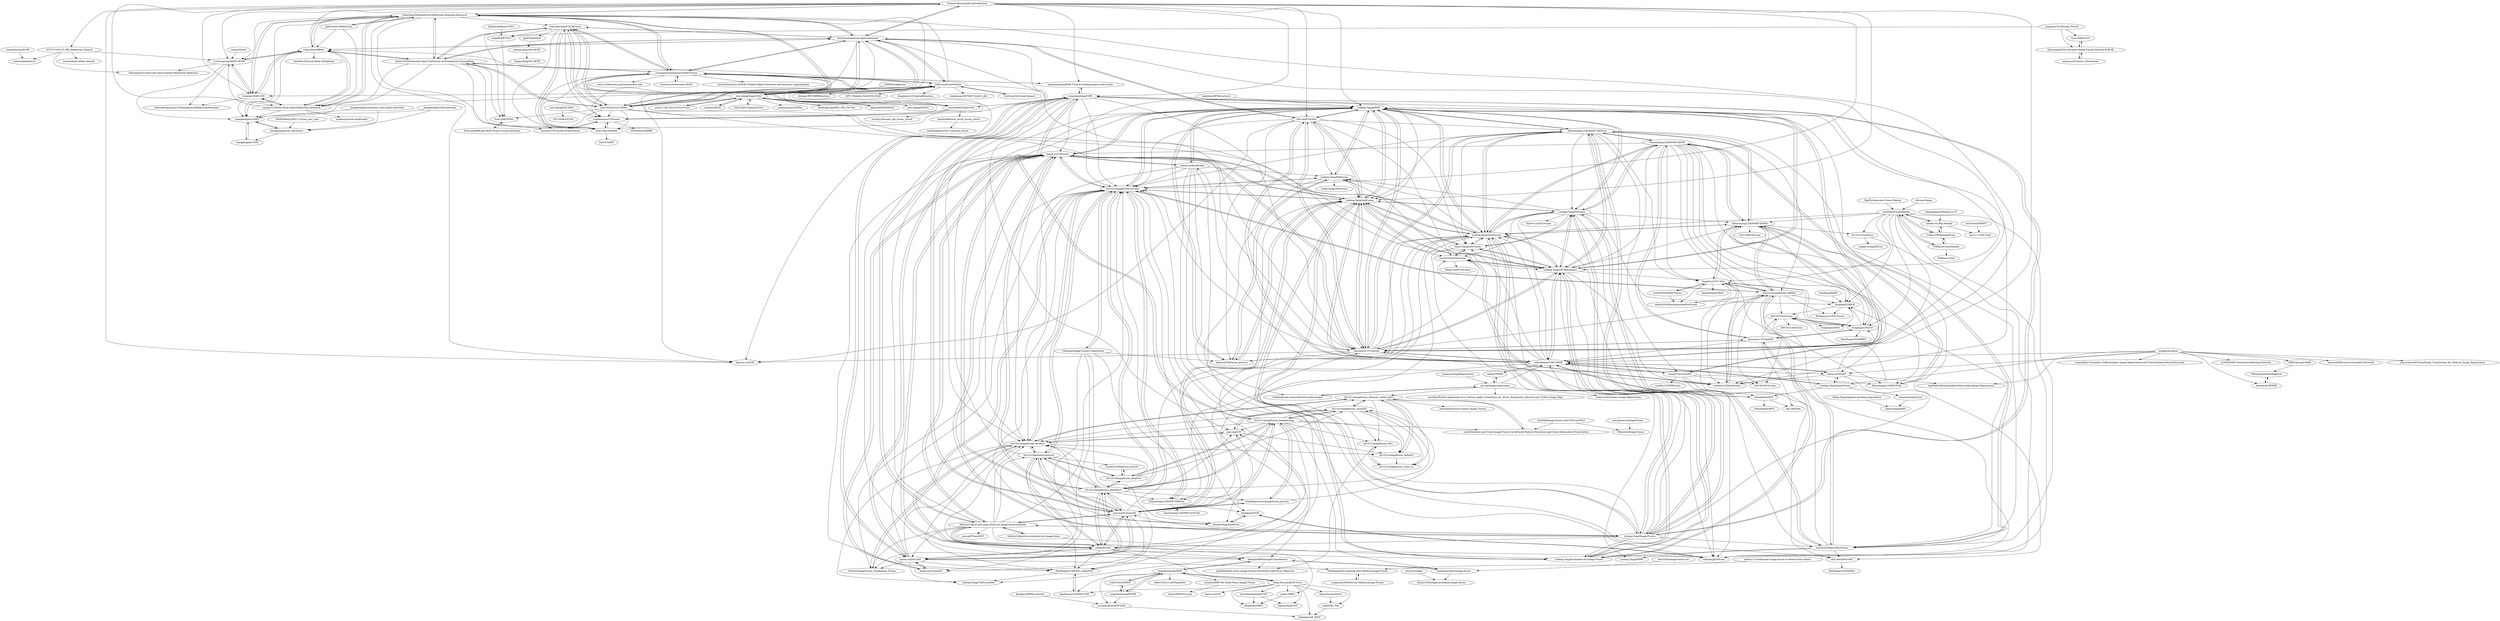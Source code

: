 digraph G {
"SoonminHwang/rgbt-ped-detection" -> "CalayZhou/Multispectral-Pedestrian-Detection-Resource"
"SoonminHwang/rgbt-ped-detection" -> "CalayZhou/MBNet"
"SoonminHwang/rgbt-ped-detection" -> "Li-Chengyang/MSDS-RCNN"
"SoonminHwang/rgbt-ped-detection" -> "DocF/multispectral-object-detection"
"SoonminHwang/rgbt-ped-detection" -> "sejong-rcv/MLPD-Multi-Label-Pedestrian-Detection"
"SoonminHwang/rgbt-ped-detection" -> "bupt-ai-cz/LLVIP" ["e"=1]
"SoonminHwang/rgbt-ped-detection" -> "luzhang16/AR-CNN"
"SoonminHwang/rgbt-ped-detection" -> "dlut-dimt/TarDAL"
"SoonminHwang/rgbt-ped-detection" -> "SCUT-CV/SCUT_FIR_Pedestrian_Dataset"
"SoonminHwang/rgbt-ped-detection" -> "Linfeng-Tang/MSRS"
"SoonminHwang/rgbt-ped-detection" -> "hli1221/imagefusion-rfn-nest"
"SoonminHwang/rgbt-ped-detection" -> "xingchenzhang/VIFB"
"SoonminHwang/rgbt-ped-detection" -> "JinyuanLiu-CV/TarDAL"
"SoonminHwang/rgbt-ped-detection" -> "Linfeng-Tang/SeAFusion"
"SoonminHwang/rgbt-ped-detection" -> "xingchenzhang/RGB-T-fusion-tracking-papers-and-results" ["e"=1]
"xingchenzhang/RGB-T-fusion-tracking-papers-and-results" -> "xingchenzhang/VIFB" ["e"=1]
"xingchenzhang/RGB-T-fusion-tracking-papers-and-results" -> "yuanmaoxun/Awesome-RGBT-Fusion" ["e"=1]
"HarrisXia/image-fusion-zoo" -> "budaoxiaowanzi/image-fusion"
"hli1221/imagefusion_deeplearning" -> "GrimReaperSam/imagefusion_pytorch"
"hli1221/imagefusion_deeplearning" -> "hli1221/imagefusion_resnet50"
"hli1221/imagefusion_deeplearning" -> "hli1221/imagefusion_densefuse"
"hli1221/imagefusion_deeplearning" -> "hli1221/Imagefusion_deepfuse"
"hli1221/imagefusion_deeplearning" -> "jiayi-ma/FusionGAN"
"hli1221/imagefusion_deeplearning" -> "hli1221/imagefusion_mdlatlrr"
"hli1221/imagefusion_deeplearning" -> "hli1221/imagefusion_Infrared_visible_latlrr"
"hli1221/imagefusion_deeplearning" -> "xingchenzhang/VIFB"
"hli1221/imagefusion_deeplearning" -> "zhengliu6699/imageFusionMetrics"
"hli1221/imagefusion_deeplearning" -> "hli1221/imagefusion-nestfuse"
"hli1221/imagefusion_deeplearning" -> "uzeful/Infrared-and-Visual-Image-Fusion-via-Infrared-Feature-Extraction-and-Visual-Information-Preservation"
"hli1221/imagefusion_deeplearning" -> "jiayi-ma/GTF"
"hli1221/imagefusion_deeplearning" -> "hli1221/imagefusion-rfn-nest"
"hli1221/imagefusion_deeplearning" -> "hli1221/imagefusion_dllrr"
"hli1221/imagefusion_deeplearning" -> "budaoxiaowanzi/image-fusion"
"GrimReaperSam/imagefusion_pytorch" -> "hli1221/imagefusion_deeplearning"
"GrimReaperSam/imagefusion_pytorch" -> "hli1221/imagefusion_resnet50"
"GrimReaperSam/imagefusion_pytorch" -> "jiayi-ma/FusionGAN"
"hli1221/imagefusion_densefuse" -> "hli1221/densefuse-pytorch"
"hli1221/imagefusion_densefuse" -> "jiayi-ma/FusionGAN"
"hli1221/imagefusion_densefuse" -> "uzeful/IFCNN"
"hli1221/imagefusion_densefuse" -> "hanna-xu/DDcGAN"
"hli1221/imagefusion_densefuse" -> "hli1221/Imagefusion_deepfuse"
"hli1221/imagefusion_densefuse" -> "hanna-xu/U2Fusion"
"hli1221/imagefusion_densefuse" -> "hli1221/imagefusion-rfn-nest"
"hli1221/imagefusion_densefuse" -> "hli1221/imagefusion_deeplearning"
"hli1221/imagefusion_densefuse" -> "hli1221/imagefusion-nestfuse"
"hli1221/imagefusion_densefuse" -> "hli1221/imagefusion_resnet50"
"hli1221/imagefusion_densefuse" -> "HaoZhang1018/PMGI_AAAI2020"
"hli1221/imagefusion_densefuse" -> "jiayi-ma/GTF"
"hli1221/imagefusion_densefuse" -> "GrimReaperSam/imagefusion_pytorch"
"hli1221/imagefusion_densefuse" -> "Zhaozixiang1228/IVIF-DIDFuse"
"hli1221/imagefusion_densefuse" -> "Linfeng-Tang/SwinFusion"
"jiayi-ma/FusionGAN" -> "hli1221/imagefusion_densefuse"
"jiayi-ma/FusionGAN" -> "hanna-xu/DDcGAN"
"jiayi-ma/FusionGAN" -> "hanna-xu/U2Fusion"
"jiayi-ma/FusionGAN" -> "Linfeng-Tang/SeAFusion"
"jiayi-ma/FusionGAN" -> "uzeful/IFCNN"
"jiayi-ma/FusionGAN" -> "xingchenzhang/VIFB"
"jiayi-ma/FusionGAN" -> "hli1221/imagefusion-rfn-nest"
"jiayi-ma/FusionGAN" -> "hli1221/imagefusion-nestfuse"
"jiayi-ma/FusionGAN" -> "hli1221/densefuse-pytorch"
"jiayi-ma/FusionGAN" -> "GrimReaperSam/imagefusion_pytorch"
"jiayi-ma/FusionGAN" -> "hanna-xu/FusionDN"
"jiayi-ma/FusionGAN" -> "jiayi-ma/GTF"
"jiayi-ma/FusionGAN" -> "hli1221/imagefusion_deeplearning"
"jiayi-ma/FusionGAN" -> "Linfeng-Tang/SwinFusion"
"jiayi-ma/FusionGAN" -> "thfylsty/Classic-and-state-of-the-art-image-fusion-methods"
"uzeful/IFCNN" -> "hli1221/imagefusion_densefuse"
"uzeful/IFCNN" -> "HaoZhang1018/PMGI_AAAI2020"
"uzeful/IFCNN" -> "hli1221/densefuse-pytorch"
"uzeful/IFCNN" -> "hli1221/imagefusion-rfn-nest"
"uzeful/IFCNN" -> "hanna-xu/U2Fusion"
"uzeful/IFCNN" -> "jiayi-ma/FusionGAN"
"uzeful/IFCNN" -> "hli1221/imagefusion-nestfuse"
"uzeful/IFCNN" -> "Keep-Passion/SESF-Fuse"
"uzeful/IFCNN" -> "hanna-xu/DDcGAN"
"uzeful/IFCNN" -> "thfylsty/Classic-and-state-of-the-art-image-fusion-methods"
"uzeful/IFCNN" -> "zhengliu6699/imageFusionMetrics"
"uzeful/IFCNN" -> "tthinking/DATFuse"
"uzeful/IFCNN" -> "Linfeng-Tang/SeAFusion"
"uzeful/IFCNN" -> "jiayi-ma/GTF"
"uzeful/IFCNN" -> "sasky1/DRPL"
"jiayi-ma/GTF" -> "hli1221/imagefusion-nestfuse"
"jiayi-ma/GTF" -> "hli1221/imagefusion_resnet50"
"jiayi-ma/GTF" -> "hli1221/imagefusion_mdlatlrr"
"Keep-Passion/SESF-Fuse" -> "jtguan/MADCNN"
"Keep-Passion/SESF-Fuse" -> "Redaimao/DRPL"
"Keep-Passion/SESF-Fuse" -> "xingchenzhang/MFIF"
"Keep-Passion/SESF-Fuse" -> "Keep-Passion/GACN"
"Keep-Passion/SESF-Fuse" -> "sasky1/DRPL"
"Keep-Passion/SESF-Fuse" -> "littlebaba/SF_MFIF"
"Keep-Passion/SESF-Fuse" -> "mostafaaminnaji/ECNN"
"Keep-Passion/SESF-Fuse" -> "xudif/GEU-Net"
"Keep-Passion/SESF-Fuse" -> "hanna-xu/GCF"
"Keep-Passion/SESF-Fuse" -> "HaoZhang1018/MFF-GAN"
"JinleiMa/Image-fusion-with-VSM-and-WLS" -> "RRuschel/Image-fusion"
"JinleiMa/Image-fusion-with-VSM-and-WLS" -> "uzeful/Infrared-and-Visual-Image-Fusion-via-Infrared-Feature-Extraction-and-Visual-Information-Preservation"
"hli1221/imagefusion_resnet50" -> "hli1221/imagefusion_Infrared_visible_latlrr"
"hli1221/imagefusion_resnet50" -> "hli1221/imagefusion_noisy_lrr"
"hli1221/imagefusion_resnet50" -> "hli1221/imagefusion_deeplearning"
"hli1221/imagefusion_resnet50" -> "hli1221/imagefusion_mdlatlrr"
"hli1221/imagefusion_resnet50" -> "jiayi-ma/GTF"
"hli1221/imagefusion_resnet50" -> "hli1221/imagefusion-nestfuse"
"hli1221/imagefusion_resnet50" -> "hli1221/imagefusion_dllrr"
"zhanghengdev/awesome-video-object-detection" -> "zhanghengdev/py_emotateur" ["e"=1]
"zhanghengdev/awesome-video-object-detection" -> "zhanghengdev/GAFF" ["e"=1]
"haqishen/MFNet-pytorch" -> "hli1221/imagefusion-rfn-nest" ["e"=1]
"haqishen/MFNet-pytorch" -> "Linfeng-Tang/MSRS" ["e"=1]
"SunnerLi/DeepFuse.pytorch" -> "hli1221/Imagefusion_deepfuse" ["e"=1]
"hli1221/Imagefusion_deepfuse" -> "SunnerLi/DeepFuse.pytorch" ["e"=1]
"hli1221/Imagefusion_deepfuse" -> "hli1221/imagefusion_densefuse"
"hli1221/Imagefusion_deepfuse" -> "hli1221/densefuse-pytorch"
"hli1221/Imagefusion_deepfuse" -> "hli1221/imagefusion_resnet50"
"hli1221/Imagefusion_deepfuse" -> "hli1221/imagefusion_deeplearning"
"hli1221/Imagefusion_deepfuse" -> "hli1221/imagefusion-nestfuse"
"SCUT-CV/SCUT_FIR_Pedestrian_Dataset" -> "unizard/kaist-allday-dataset"
"SCUT-CV/SCUT_FIR_Pedestrian_Dataset" -> "xzhewei/pydatatool"
"SCUT-CV/SCUT_FIR_Pedestrian_Dataset" -> "Li-Chengyang/MSDS-RCNN"
"SCUT-CV/SCUT_FIR_Pedestrian_Dataset" -> "Information-Fusion-Lab-Umass/Salient-Pedestrian-Detection"
"hli1221/imagefusion_mdlatlrr" -> "hli1221/imagefusion_noisy_lrr"
"hli1221/imagefusion_mdlatlrr" -> "hli1221/imagefusion_Infrared_visible_latlrr"
"Li-Chengyang/MSDS-RCNN" -> "luzhang16/AR-CNN"
"Li-Chengyang/MSDS-RCNN" -> "HensoldtOptronicsCV/MultispectralPedestrianDetection"
"Li-Chengyang/MSDS-RCNN" -> "CalayZhou/MBNet"
"Li-Chengyang/MSDS-RCNN" -> "zhanghengdev/GAFF"
"Li-Chengyang/MSDS-RCNN" -> "Information-Fusion-Lab-Umass/Salient-Pedestrian-Detection"
"entropyzeroo/ImageFusion" -> "RRuschel/Image-fusion"
"sasky1/DRPL" -> "Redaimao/DRPL"
"zhanghengdev/py_emotateur" -> "zhanghengdev/GAFF"
"zhanghengdev/py_emotateur" -> "zhanghengdev/CFR"
"SomeNeurons/ECPB" -> "xzhewei/pydatatool"
"ZHANGHeng19931123/seq_nms_yolo" -> "zhanghengdev/py_emotateur" ["e"=1]
"xingchenzhang/VIFB" -> "thfylsty/Classic-and-state-of-the-art-image-fusion-methods"
"xingchenzhang/VIFB" -> "Linfeng-Tang/Image-Fusion"
"xingchenzhang/VIFB" -> "jiayi-ma/FusionGAN"
"xingchenzhang/VIFB" -> "xingchenzhang/RGB-T-fusion-tracking-papers-and-results" ["e"=1]
"xingchenzhang/VIFB" -> "Linfeng-Tang/SeAFusion"
"xingchenzhang/VIFB" -> "hli1221/imagefusion-rfn-nest"
"xingchenzhang/VIFB" -> "hanna-xu/U2Fusion"
"xingchenzhang/VIFB" -> "Linfeng-Tang/MSRS"
"xingchenzhang/VIFB" -> "hanna-xu/DDcGAN"
"xingchenzhang/VIFB" -> "hli1221/imagefusion-nestfuse"
"xingchenzhang/VIFB" -> "Linfeng-Tang/VIF-Benchmark"
"xingchenzhang/VIFB" -> "zhengliu6699/imageFusionMetrics"
"xingchenzhang/VIFB" -> "JinyuanLiu-CV/TarDAL"
"xingchenzhang/VIFB" -> "hli1221/imagefusion_deeplearning"
"xingchenzhang/VIFB" -> "jiayi-ma/GTF"
"VisDrone/VisDrone-Dataset" -> "VisDrone/DroneVehicle" ["e"=1]
"Jakaria08/EESRGAN" -> "icey-zhang/SuperYOLO" ["e"=1]
"VisDrone/DroneVehicle" -> "SunYM2020/UA-CMDet"
"VisDrone/DroneVehicle" -> "VisDrone/VisDrone-Dataset" ["e"=1]
"VisDrone/DroneVehicle" -> "DocF/multispectral-object-detection"
"VisDrone/DroneVehicle" -> "yuanmaoxun/Awesome-RGBT-Fusion"
"VisDrone/DroneVehicle" -> "CalayZhou/MBNet"
"VisDrone/DroneVehicle" -> "CalayZhou/Multispectral-Pedestrian-Detection-Resource"
"VisDrone/DroneVehicle" -> "luzhang16/AR-CNN"
"VisDrone/DroneVehicle" -> "jbwang1997/OBBDetection" ["e"=1]
"VisDrone/DroneVehicle" -> "icey-zhang/SuperYOLO"
"VisDrone/DroneVehicle" -> "bupt-ai-cz/LLVIP" ["e"=1]
"VisDrone/DroneVehicle" -> "SJTU-Thinklab-Det/DOTA-DOAI" ["e"=1]
"VisDrone/DroneVehicle" -> "JinyuanLiu-CV/TarDAL"
"VisDrone/DroneVehicle" -> "dingjiansw101/AerialDetection" ["e"=1]
"VisDrone/DroneVehicle" -> "yuanmaoxun/C2Former"
"VisDrone/DroneVehicle" -> "hukaixuan19970627/yolov5_obb" ["e"=1]
"hanna-xu/U2Fusion" -> "Linfeng-Tang/SwinFusion"
"hanna-xu/U2Fusion" -> "hanna-xu/DDcGAN"
"hanna-xu/U2Fusion" -> "hanna-xu/FusionDN"
"hanna-xu/U2Fusion" -> "hli1221/imagefusion-rfn-nest"
"hanna-xu/U2Fusion" -> "jiayi-ma/FusionGAN"
"hanna-xu/U2Fusion" -> "Linfeng-Tang/SeAFusion"
"hanna-xu/U2Fusion" -> "hli1221/imagefusion_densefuse"
"hanna-xu/U2Fusion" -> "uzeful/IFCNN"
"hanna-xu/U2Fusion" -> "thfylsty/Classic-and-state-of-the-art-image-fusion-methods"
"hanna-xu/U2Fusion" -> "hanna-xu/RoadScene"
"hanna-xu/U2Fusion" -> "Linfeng-Tang/Image-Fusion"
"hanna-xu/U2Fusion" -> "hli1221/imagefusion-nestfuse"
"hanna-xu/U2Fusion" -> "Linfeng-Tang/MSRS"
"hanna-xu/U2Fusion" -> "HaoZhang1018/PMGI_AAAI2020"
"hanna-xu/U2Fusion" -> "JinyuanLiu-CV/TarDAL"
"hli1221/imagefusion-nestfuse" -> "hli1221/imagefusion-rfn-nest"
"hli1221/imagefusion-nestfuse" -> "thfylsty/ImageFusion_Dualbranch_Fusion"
"hli1221/imagefusion-nestfuse" -> "hli1221/densefuse-pytorch"
"hli1221/imagefusion-nestfuse" -> "jiayi-ma/GTF"
"hli1221/imagefusion-nestfuse" -> "Linfeng-Tang/STDFusionNet"
"hli1221/imagefusion-nestfuse" -> "hli1221/imagefusion_mdlatlrr"
"hli1221/imagefusion-nestfuse" -> "HaoZhang1018/PMGI_AAAI2020"
"hli1221/imagefusion-nestfuse" -> "hli1221/imagefusion_Infrared_visible_latlrr"
"CalayZhou/Multispectral-Pedestrian-Detection-Resource" -> "CalayZhou/MBNet"
"CalayZhou/Multispectral-Pedestrian-Detection-Resource" -> "sejong-rcv/MLPD-Multi-Label-Pedestrian-Detection"
"CalayZhou/Multispectral-Pedestrian-Detection-Resource" -> "DocF/multispectral-object-detection"
"CalayZhou/Multispectral-Pedestrian-Detection-Resource" -> "luzhang16/AR-CNN"
"CalayZhou/Multispectral-Pedestrian-Detection-Resource" -> "Jamie725/Multimodal-Object-Detection-via-Probabilistic-Ensembling"
"CalayZhou/Multispectral-Pedestrian-Detection-Resource" -> "Li-Chengyang/MSDS-RCNN"
"CalayZhou/Multispectral-Pedestrian-Detection-Resource" -> "yuanmaoxun/Awesome-RGBT-Fusion"
"CalayZhou/Multispectral-Pedestrian-Detection-Resource" -> "SoonminHwang/rgbt-ped-detection"
"CalayZhou/Multispectral-Pedestrian-Detection-Resource" -> "Zhao-Tian-yi/RSDet"
"CalayZhou/Multispectral-Pedestrian-Detection-Resource" -> "SunYM2020/UA-CMDet"
"CalayZhou/Multispectral-Pedestrian-Detection-Resource" -> "JialeCao001/PedSurvey" ["e"=1]
"CalayZhou/Multispectral-Pedestrian-Detection-Resource" -> "bupt-ai-cz/LLVIP" ["e"=1]
"CalayZhou/Multispectral-Pedestrian-Detection-Resource" -> "chanchanchan97/ICAFusion"
"CalayZhou/Multispectral-Pedestrian-Detection-Resource" -> "zhanghengdev/GAFF"
"CalayZhou/Multispectral-Pedestrian-Detection-Resource" -> "JinyuanLiu-CV/TarDAL"
"ashna111/multimodal-image-fusion-to-detect-brain-tumors" -> "PanPapag/Zero-Learning-Fast-Medical-Image-Fusion"
"StaRainJ/road-scene-infrared-visible-images" -> "sjtu-jq/Image-registration"
"hanna-xu/FusionDN" -> "hanna-xu/DDcGAN"
"hanna-xu/FusionDN" -> "hanna-xu/U2Fusion"
"CalayZhou/MBNet" -> "luzhang16/AR-CNN"
"CalayZhou/MBNet" -> "sejong-rcv/MLPD-Multi-Label-Pedestrian-Detection"
"CalayZhou/MBNet" -> "CalayZhou/Multispectral-Pedestrian-Detection-Resource"
"CalayZhou/MBNet" -> "Li-Chengyang/MSDS-RCNN"
"CalayZhou/MBNet" -> "Jamie725/Multimodal-Object-Detection-via-Probabilistic-Ensembling"
"CalayZhou/MBNet" -> "zhanghengdev/GAFF"
"CalayZhou/MBNet" -> "ssbin0914/Causal-Mode-Multiplexer"
"CalayZhou/MBNet" -> "DocF/multispectral-object-detection"
"moabarar/nemar" -> "junyuchen245/TransMorph_Transformer_for_Medical_Image_Registration" ["e"=1]
"moabarar/nemar" -> "wdhudiekou/UMF-CMGR"
"moabarar/nemar" -> "cwmok/Fast-Symmetric-Diffeomorphic-Image-Registration-with-Convolutional-Neural-Networks" ["e"=1]
"moabarar/nemar" -> "MIDA-group/CoMIR"
"moabarar/nemar" -> "Linfeng-Tang/SuperFusion"
"moabarar/nemar" -> "ei1994/GMN-Generative-Matching-Network" ["e"=1]
"moabarar/nemar" -> "lep990816/Interpretable-Multi-modal-Image-Registration"
"moabarar/nemar" -> "microsoft/Recursive-Cascaded-Networks" ["e"=1]
"moabarar/nemar" -> "hanna-xu/MURF"
"moabarar/nemar" -> "heyblackC/DFMIR"
"Keep-Passion/GACN" -> "xudif/GEU-Net"
"hli1221/densefuse-pytorch" -> "hli1221/imagefusion_densefuse"
"hli1221/densefuse-pytorch" -> "hli1221/imagefusion-nestfuse"
"hli1221/densefuse-pytorch" -> "hli1221/imagefusion-rfn-nest"
"hli1221/densefuse-pytorch" -> "uzeful/IFCNN"
"hli1221/densefuse-pytorch" -> "SunnerLi/DeepFuse.pytorch" ["e"=1]
"hli1221/densefuse-pytorch" -> "HaoZhang1018/PMGI_AAAI2020"
"hli1221/densefuse-pytorch" -> "jiayi-ma/FusionGAN"
"hli1221/densefuse-pytorch" -> "Linfeng-Tang/MSRS"
"hli1221/densefuse-pytorch" -> "Zhishe-Wang/SwinFuse"
"hli1221/densefuse-pytorch" -> "hli1221/Imagefusion_deepfuse"
"sjtu-jq/Image-registration" -> "uestchjw/Python-implement-of-A_Contour_Angle_Orientation_for_Power_Equipment_Infrared_and_Visible_Image_Regi"
"sjtu-jq/Image-registration" -> "StaRainJ/road-scene-infrared-visible-images"
"sjtu-jq/Image-registration" -> "mlxljz/TWMM"
"sjtu-jq/Image-registration" -> "sinbycos/Automatic-Image-Registration"
"sjtu-jq/Image-registration" -> "wdhudiekou/UMF-CMGR"
"sjtu-jq/Image-registration" -> "hli1221/imagefusion_Infrared_visible_latlrr"
"hanna-xu/RoadScene" -> "Linfeng-Tang/MSRS"
"hanna-xu/RoadScene" -> "hanna-xu/U2Fusion"
"hanna-xu/RoadScene" -> "dlut-dimt/ReCoNet"
"hanna-xu/RoadScene" -> "tthinking/DATFuse"
"hanna-xu/RoadScene" -> "StaRainJ/road-scene-infrared-visible-images"
"hanna-xu/RoadScene" -> "hli1221/imagefusion-rfn-nest"
"hanna-xu/RoadScene" -> "hanna-xu/MURF"
"hanna-xu/RoadScene" -> "hli1221/imagefusion-nestfuse"
"hanna-xu/RoadScene" -> "Linfeng-Tang/PIAFusion"
"HaoZhang1018/PMGI_AAAI2020" -> "HaoZhang1018/MFF-GAN"
"HaoZhang1018/PMGI_AAAI2020" -> "Linfeng-Tang/STDFusionNet"
"hanna-xu/DDcGAN" -> "jiayi-ma/FusionGAN"
"hanna-xu/DDcGAN" -> "hanna-xu/U2Fusion"
"hanna-xu/DDcGAN" -> "hanna-xu/FusionDN"
"hanna-xu/DDcGAN" -> "hli1221/imagefusion_densefuse"
"hanna-xu/DDcGAN" -> "HaoZhang1018/PMGI_AAAI2020"
"hanna-xu/DDcGAN" -> "hli1221/imagefusion-rfn-nest"
"hanna-xu/DDcGAN" -> "uzeful/IFCNN"
"hanna-xu/DDcGAN" -> "thfylsty/ImageFusion_Dualbranch_Fusion"
"hanna-xu/DDcGAN" -> "Linfeng-Tang/STDFusionNet"
"hanna-xu/DDcGAN" -> "PanPapag/Zero-Learning-Fast-Medical-Image-Fusion"
"hanna-xu/DDcGAN" -> "xingchenzhang/VIFB"
"hanna-xu/DDcGAN" -> "hli1221/imagefusion-nestfuse"
"MIDA-group/CoMIR" -> "MIDA-group/MultiRegEval"
"hw2hwei/SSRNET" -> "wxy11-27/MCT-Net" ["e"=1]
"HaoZhang1018/MFF-GAN" -> "HaoZhang1018/PMGI_AAAI2020"
"luzhang16/AR-CNN" -> "CalayZhou/MBNet"
"luzhang16/AR-CNN" -> "Li-Chengyang/MSDS-RCNN"
"luzhang16/AR-CNN" -> "sejong-rcv/MLPD-Multi-Label-Pedestrian-Detection"
"luzhang16/AR-CNN" -> "zhanghengdev/GAFF"
"luzhang16/AR-CNN" -> "HensoldtOptronicsCV/MultispectralPedestrianDetection"
"luzhang16/AR-CNN" -> "CalayZhou/Multispectral-Pedestrian-Detection-Resource"
"xytmhy/MMF-Net-Multi-Focus-Image-Fusion" -> "lsauto/MWGF-Fusion"
"JialeCao001/PedSurvey" -> "CalayZhou/MBNet" ["e"=1]
"JialeCao001/PedSurvey" -> "CalayZhou/Multispectral-Pedestrian-Detection-Resource" ["e"=1]
"JialeCao001/PedSurvey" -> "sejong-rcv/MLPD-Multi-Label-Pedestrian-Detection" ["e"=1]
"yuliu316316/MFIF" -> "xingchenzhang/MFIFB"
"yuliu316316/MFIF" -> "xingchenzhang/MFIF"
"sjtrny/FuseBox" -> "Reza219/Multiple-multiband-image-fusion"
"xingchenzhang/MFIFB" -> "yuliu316316/MFIF"
"xingchenzhang/MFIFB" -> "xingchenzhang/MFIF"
"xingchenzhang/MFIFB" -> "ycwang-libra/MFIF-GAN"
"mostafaaminnaji/ECNN" -> "Redaimao/DRPL"
"mostafaaminnaji/ECNN" -> "jtguan/MADCNN"
"Leotju/MGAN" -> "Li-Chengyang/MSDS-RCNN" ["e"=1]
"zhanghengdev/MutualGuide" -> "zhanghengdev/GAFF"
"zhanghengdev/MutualGuide" -> "zhanghengdev/py_emotateur"
"PanPapag/Zero-Learning-Fast-Medical-Image-Fusion" -> "songxujay/MSDNet-for-Medical-Image-Fusion"
"zhanghengdev/CFR" -> "zhanghengdev/GAFF"
"songxujay/MSDNet-for-Medical-Image-Fusion" -> "PanPapag/Zero-Learning-Fast-Medical-Image-Fusion"
"MIDA-group/MultiRegEval" -> "heyblackC/DFMIR"
"Linfeng-Tang/PIAFusion" -> "linklist2/PIAFusion_pytorch"
"Linfeng-Tang/PIAFusion" -> "Linfeng-Tang/MSRS"
"Linfeng-Tang/PIAFusion" -> "Linfeng-Tang/STDFusionNet"
"Linfeng-Tang/PIAFusion" -> "hli1221/imagefusion-rfn-nest"
"Linfeng-Tang/PIAFusion" -> "Linfeng-Tang/SeAFusion"
"Linfeng-Tang/PIAFusion" -> "Liling-yang/LENFsuion"
"thfylsty/Objective-evaluation-for-image-fusion" -> "thfylsty/Classic-and-state-of-the-art-image-fusion-methods"
"thfylsty/Objective-evaluation-for-image-fusion" -> "Linfeng-Tang/Evaluation-for-Image-Fusion"
"yuanmaoxun/Awesome-RGBT-Fusion" -> "chanchanchan97/ICAFusion"
"yuanmaoxun/Awesome-RGBT-Fusion" -> "DocF/multispectral-object-detection"
"yuanmaoxun/Awesome-RGBT-Fusion" -> "VisionVerse/Awesome-RGBT"
"yuanmaoxun/Awesome-RGBT-Fusion" -> "CalayZhou/Multispectral-Pedestrian-Detection-Resource"
"yuanmaoxun/Awesome-RGBT-Fusion" -> "Linfeng-Tang/VIF-Benchmark"
"yuanmaoxun/Awesome-RGBT-Fusion" -> "yuanmaoxun/C2Former"
"yuanmaoxun/Awesome-RGBT-Fusion" -> "SunYM2020/UA-CMDet"
"yuanmaoxun/Awesome-RGBT-Fusion" -> "Jamie725/Multimodal-Object-Detection-via-Probabilistic-Ensembling"
"yuanmaoxun/Awesome-RGBT-Fusion" -> "Zhao-Tian-yi/RSDet"
"yuanmaoxun/Awesome-RGBT-Fusion" -> "zyrant/Summary-of-RGB-T-Salient-Object-Detection-and-Semantic-segmentation" ["e"=1]
"yuanmaoxun/Awesome-RGBT-Fusion" -> "VisDrone/DroneVehicle"
"yuanmaoxun/Awesome-RGBT-Fusion" -> "mmic-lcl/Datasets-and-benchmark-code" ["e"=1]
"yuanmaoxun/Awesome-RGBT-Fusion" -> "xingchenzhang/RGB-T-fusion-tracking-papers-and-results" ["e"=1]
"yuanmaoxun/Awesome-RGBT-Fusion" -> "hexiao0275/CALNet-Dronevehicle"
"yuanmaoxun/Awesome-RGBT-Fusion" -> "icey-zhang/SuperYOLO"
"xingchenzhang/MFIF" -> "yuliu316316/MFIF"
"xingchenzhang/MFIF" -> "xingchenzhang/MFIFB"
"xingchenzhang/MFIF" -> "Keep-Passion/SESF-Fuse"
"xingchenzhang/MFIF" -> "ycwang-libra/MFIF-GAN"
"xingchenzhang/MFIF" -> "xytmhy/MMF-Net-Multi-Focus-Image-Fusion"
"xingchenzhang/MFIF" -> "zhengliu6699/imageFusionMetrics"
"xingchenzhang/MFIF" -> "HaoZhang1018/MFF-GAN"
"xingchenzhang/MFIF" -> "albert100121/AiFDepthNet" ["e"=1]
"Vibashan/Image-Fusion-Transformer" -> "hli1221/imagefusion-rfn-nest"
"Vibashan/Image-Fusion-Transformer" -> "thfylsty/ImageFusion_Dualbranch_Fusion"
"Vibashan/Image-Fusion-Transformer" -> "Zhishe-Wang/SwinFuse"
"Vibashan/Image-Fusion-Transformer" -> "hanna-xu/FusionDN"
"Vibashan/Image-Fusion-Transformer" -> "linklist2/PIAFusion_pytorch"
"Vibashan/Image-Fusion-Transformer" -> "Zhaozixiang1228/IVIF-DIDFuse"
"thfylsty/Classic-and-state-of-the-art-image-fusion-methods" -> "thfylsty/Objective-evaluation-for-image-fusion"
"thfylsty/Classic-and-state-of-the-art-image-fusion-methods" -> "hanna-xu/U2Fusion"
"thfylsty/Classic-and-state-of-the-art-image-fusion-methods" -> "Linfeng-Tang/Image-Fusion"
"thfylsty/Classic-and-state-of-the-art-image-fusion-methods" -> "xingchenzhang/VIFB"
"thfylsty/Classic-and-state-of-the-art-image-fusion-methods" -> "Linfeng-Tang/MSRS"
"thfylsty/Classic-and-state-of-the-art-image-fusion-methods" -> "uzeful/IFCNN"
"thfylsty/Classic-and-state-of-the-art-image-fusion-methods" -> "thfylsty/ImageFusion_Dualbranch_Fusion"
"thfylsty/Classic-and-state-of-the-art-image-fusion-methods" -> "miccaiif/TransMEF" ["e"=1]
"thfylsty/Classic-and-state-of-the-art-image-fusion-methods" -> "hli1221/densefuse-pytorch"
"thfylsty/Classic-and-state-of-the-art-image-fusion-methods" -> "Linfeng-Tang/Evaluation-for-Image-Fusion"
"thfylsty/Classic-and-state-of-the-art-image-fusion-methods" -> "hli1221/imagefusion-nestfuse"
"thfylsty/Classic-and-state-of-the-art-image-fusion-methods" -> "hli1221/imagefusion-rfn-nest"
"thfylsty/Classic-and-state-of-the-art-image-fusion-methods" -> "hanna-xu/DDcGAN"
"thfylsty/Classic-and-state-of-the-art-image-fusion-methods" -> "zhengliu6699/imageFusionMetrics"
"thfylsty/Classic-and-state-of-the-art-image-fusion-methods" -> "jiayi-ma/FusionGAN"
"thfylsty/ImageFusion_Dualbranch_Fusion" -> "hli1221/imagefusion-nestfuse"
"hli1221/imagefusion-rfn-nest" -> "hli1221/imagefusion-nestfuse"
"hli1221/imagefusion-rfn-nest" -> "Linfeng-Tang/SeAFusion"
"hli1221/imagefusion-rfn-nest" -> "hli1221/densefuse-pytorch"
"hli1221/imagefusion-rfn-nest" -> "Zhaozixiang1228/IVIF-DIDFuse"
"hli1221/imagefusion-rfn-nest" -> "Linfeng-Tang/MSRS"
"hli1221/imagefusion-rfn-nest" -> "hanna-xu/U2Fusion"
"hli1221/imagefusion-rfn-nest" -> "Zhishe-Wang/SwinFuse"
"hli1221/imagefusion-rfn-nest" -> "hli1221/imagefusion-LRRNet"
"hli1221/imagefusion-rfn-nest" -> "HaoZhang1018/PMGI_AAAI2020"
"hli1221/imagefusion-rfn-nest" -> "Linfeng-Tang/PIAFusion"
"hli1221/imagefusion-rfn-nest" -> "tthinking/YDTR"
"hli1221/imagefusion-rfn-nest" -> "uzeful/IFCNN"
"hli1221/imagefusion-rfn-nest" -> "thfylsty/ImageFusion_Dualbranch_Fusion"
"hli1221/imagefusion-rfn-nest" -> "hli1221/imagefusion_densefuse"
"hli1221/imagefusion-rfn-nest" -> "Vibashan/Image-Fusion-Transformer"
"xudif/GEU-Net" -> "littlebaba/SF_MFIF"
"Jamie725/Multimodal-Object-Detection-via-Probabilistic-Ensembling" -> "CalayZhou/MBNet"
"Jamie725/Multimodal-Object-Detection-via-Probabilistic-Ensembling" -> "CalayZhou/Multispectral-Pedestrian-Detection-Resource"
"Jamie725/Multimodal-Object-Detection-via-Probabilistic-Ensembling" -> "sejong-rcv/MLPD-Multi-Label-Pedestrian-Detection"
"Jamie725/Multimodal-Object-Detection-via-Probabilistic-Ensembling" -> "SunYM2020/UA-CMDet"
"Jamie725/Multimodal-Object-Detection-via-Probabilistic-Ensembling" -> "DocF/multispectral-object-detection"
"Jamie725/Multimodal-Object-Detection-via-Probabilistic-Ensembling" -> "yuanmaoxun/Awesome-RGBT-Fusion"
"Jamie725/Multimodal-Object-Detection-via-Probabilistic-Ensembling" -> "Zhao-Tian-yi/RSDet"
"Jamie725/Multimodal-Object-Detection-via-Probabilistic-Ensembling" -> "chanchanchan97/ICAFusion"
"Jamie725/Multimodal-Object-Detection-via-Probabilistic-Ensembling" -> "hexiao0275/CALNet-Dronevehicle"
"Jamie725/Multimodal-Object-Detection-via-Probabilistic-Ensembling" -> "XueZ-phd/TFDet"
"Jamie725/Multimodal-Object-Detection-via-Probabilistic-Ensembling" -> "zhanghengdev/GAFF"
"Zhaozixiang1228/IVIF-DIDFuse" -> "Zhaozixiang1228/IVIF-AUIF-Net"
"Zhaozixiang1228/IVIF-DIDFuse" -> "hli1221/imagefusion-rfn-nest"
"Zhaozixiang1228/IVIF-DIDFuse" -> "tthinking/YDTR"
"sejong-rcv/MLPD-Multi-Label-Pedestrian-Detection" -> "CalayZhou/MBNet"
"sejong-rcv/MLPD-Multi-Label-Pedestrian-Detection" -> "luzhang16/AR-CNN"
"sejong-rcv/MLPD-Multi-Label-Pedestrian-Detection" -> "zhanghengdev/GAFF"
"sejong-rcv/MLPD-Multi-Label-Pedestrian-Detection" -> "CalayZhou/Multispectral-Pedestrian-Detection-Resource"
"sejong-rcv/MLPD-Multi-Label-Pedestrian-Detection" -> "mrkieumy/task-conditioned"
"sejong-rcv/MLPD-Multi-Label-Pedestrian-Detection" -> "Li-Chengyang/MSDS-RCNN"
"kimphys/DIFNet.pytorch" -> "ycwang-libra/MFIF-GAN"
"ycwang-libra/MFIF-GAN" -> "littlebaba/SF_MFIF"
"zhanghengdev/GAFF" -> "zhanghengdev/CFR"
"zhanghengdev/GAFF" -> "zhanghengdev/py_emotateur"
"dlut-dimt/TarDAL" -> "Linfeng-Tang/MSRS"
"dlut-dimt/TarDAL" -> "JinyuanLiu-CV/TarDAL"
"dlut-dimt/TarDAL" -> "Linfeng-Tang/SeAFusion"
"dlut-dimt/TarDAL" -> "wdhudiekou/UMF-CMGR"
"dlut-dimt/TarDAL" -> "DocF/multispectral-object-detection"
"dlut-dimt/TarDAL" -> "Xinyu-Xiang/DIVFusion"
"dlut-dimt/TarDAL" -> "linklist2/PIAFusion_pytorch"
"dlut-dimt/TarDAL" -> "bupt-ai-cz/LLVIP" ["e"=1]
"dlut-dimt/TarDAL" -> "Linfeng-Tang/PIAFusion"
"dlut-dimt/TarDAL" -> "hli1221/imagefusion-rfn-nest"
"dlut-dimt/TarDAL" -> "SunYM2020/DetFusion"
"dlut-dimt/TarDAL" -> "Zhaozixiang1228/MMIF-CDDFuse"
"Linfeng-Tang/SeAFusion" -> "Linfeng-Tang/MSRS"
"Linfeng-Tang/SeAFusion" -> "Linfeng-Tang/PSFusion"
"Linfeng-Tang/SeAFusion" -> "Linfeng-Tang/SwinFusion"
"Linfeng-Tang/SeAFusion" -> "hli1221/imagefusion-rfn-nest"
"Linfeng-Tang/SeAFusion" -> "JinyuanLiu-CV/TarDAL"
"Linfeng-Tang/SeAFusion" -> "wdhudiekou/UMF-CMGR"
"Linfeng-Tang/SeAFusion" -> "hanna-xu/U2Fusion"
"Linfeng-Tang/SeAFusion" -> "Linfeng-Tang/VIF-Benchmark"
"Linfeng-Tang/SeAFusion" -> "dlut-dimt/TarDAL"
"Linfeng-Tang/SeAFusion" -> "linklist2/PIAFusion_pytorch"
"Linfeng-Tang/SeAFusion" -> "Xinyu-Xiang/DIVFusion"
"Linfeng-Tang/SeAFusion" -> "jiayi-ma/FusionGAN"
"Linfeng-Tang/SeAFusion" -> "Linfeng-Tang/Evaluation-for-Image-Fusion"
"Linfeng-Tang/SeAFusion" -> "Linfeng-Tang/PIAFusion"
"Linfeng-Tang/SeAFusion" -> "Linfeng-Tang/Image-Fusion"
"Linfeng-Tang/Image-Fusion" -> "Zhaozixiang1228/MMIF-CDDFuse"
"Linfeng-Tang/Image-Fusion" -> "Linfeng-Tang/SwinFusion"
"Linfeng-Tang/Image-Fusion" -> "hanna-xu/U2Fusion"
"Linfeng-Tang/Image-Fusion" -> "thfylsty/Classic-and-state-of-the-art-image-fusion-methods"
"Linfeng-Tang/Image-Fusion" -> "Linfeng-Tang/SeAFusion"
"Linfeng-Tang/Image-Fusion" -> "xingchenzhang/VIFB"
"Linfeng-Tang/Image-Fusion" -> "Linfeng-Tang/Evaluation-for-Image-Fusion"
"Linfeng-Tang/Image-Fusion" -> "Linfeng-Tang/MSRS"
"Linfeng-Tang/Image-Fusion" -> "Linfeng-Tang/PSFusion"
"Linfeng-Tang/Image-Fusion" -> "JinyuanLiu-CV/TarDAL"
"Linfeng-Tang/Image-Fusion" -> "Linfeng-Tang/VIF-Benchmark"
"Linfeng-Tang/Image-Fusion" -> "wdhudiekou/UMF-CMGR"
"Linfeng-Tang/Image-Fusion" -> "jiayi-ma/FusionGAN"
"Linfeng-Tang/Image-Fusion" -> "GeoVectorMatrix/Dif-Fusion"
"Linfeng-Tang/Image-Fusion" -> "uzeful/IFCNN"
"icey-zhang/SuperYOLO" -> "icey-zhang/GHOST"
"icey-zhang/SuperYOLO" -> "DocF/multispectral-object-detection"
"icey-zhang/SuperYOLO" -> "chanchanchan97/ICAFusion"
"icey-zhang/SuperYOLO" -> "yemu1138178251/FFCA-YOLO" ["e"=1]
"icey-zhang/SuperYOLO" -> "yuanmaoxun/Awesome-RGBT-Fusion"
"icey-zhang/SuperYOLO" -> "VisDrone/DroneVehicle"
"icey-zhang/SuperYOLO" -> "CalayZhou/Multispectral-Pedestrian-Detection-Resource"
"icey-zhang/SuperYOLO" -> "SunYM2020/UA-CMDet"
"icey-zhang/SuperYOLO" -> "zcablii/LSKNet" ["e"=1]
"icey-zhang/SuperYOLO" -> "yuanmaoxun/C2Former"
"icey-zhang/SuperYOLO" -> "Jakaria08/EESRGAN" ["e"=1]
"icey-zhang/SuperYOLO" -> "HZAI-ZJNU/Mamba-YOLO" ["e"=1]
"icey-zhang/SuperYOLO" -> "shaunyuan22/CFINet" ["e"=1]
"icey-zhang/SuperYOLO" -> "danfenghong/IEEE_TIP_UIU-Net" ["e"=1]
"icey-zhang/SuperYOLO" -> "huashu996/SLBAF-Net"
"DocF/multispectral-object-detection" -> "CalayZhou/Multispectral-Pedestrian-Detection-Resource"
"DocF/multispectral-object-detection" -> "chanchanchan97/ICAFusion"
"DocF/multispectral-object-detection" -> "yuanmaoxun/Awesome-RGBT-Fusion"
"DocF/multispectral-object-detection" -> "CalayZhou/MBNet"
"DocF/multispectral-object-detection" -> "bupt-ai-cz/LLVIP" ["e"=1]
"DocF/multispectral-object-detection" -> "Jamie725/Multimodal-Object-Detection-via-Probabilistic-Ensembling"
"DocF/multispectral-object-detection" -> "SunYM2020/UA-CMDet"
"DocF/multispectral-object-detection" -> "dlut-dimt/TarDAL"
"DocF/multispectral-object-detection" -> "JinyuanLiu-CV/TarDAL"
"DocF/multispectral-object-detection" -> "icey-zhang/SuperYOLO"
"DocF/multispectral-object-detection" -> "Zhao-Tian-yi/RSDet"
"DocF/multispectral-object-detection" -> "SoonminHwang/rgbt-ped-detection"
"DocF/multispectral-object-detection" -> "VisDrone/DroneVehicle"
"DocF/multispectral-object-detection" -> "huashu996/SLBAF-Net"
"DocF/multispectral-object-detection" -> "sejong-rcv/MLPD-Multi-Label-Pedestrian-Detection"
"tthinking/MATR" -> "XunpengYi/Diff-IF"
"wdhudiekou/UMF-CMGR" -> "wdhudiekou/IMF"
"wdhudiekou/UMF-CMGR" -> "JinyuanLiu-CV/TarDAL"
"wdhudiekou/UMF-CMGR" -> "Linfeng-Tang/SeAFusion"
"wdhudiekou/UMF-CMGR" -> "hanna-xu/MURF"
"wdhudiekou/UMF-CMGR" -> "runjia0124/CoCoNet"
"wdhudiekou/UMF-CMGR" -> "Linfeng-Tang/MSRS"
"wdhudiekou/UMF-CMGR" -> "mlxljz/TWMM"
"wdhudiekou/UMF-CMGR" -> "dlut-dimt/TarDAL"
"wdhudiekou/UMF-CMGR" -> "Linfeng-Tang/SuperFusion"
"wdhudiekou/UMF-CMGR" -> "SunYM2020/DetFusion"
"wdhudiekou/UMF-CMGR" -> "Zhaozixiang1228/IVIF-DIDFuse"
"wdhudiekou/UMF-CMGR" -> "Linfeng-Tang/SwinFusion"
"wdhudiekou/UMF-CMGR" -> "Linfeng-Tang/VIF-Benchmark"
"wdhudiekou/UMF-CMGR" -> "hanna-xu/RoadScene"
"wdhudiekou/UMF-CMGR" -> "Xinyu-Xiang/DIVFusion"
"hli1221/imagefusion-LRRNet" -> "wdzhao123/MetaFusion"
"hli1221/imagefusion-LRRNet" -> "AWCXV/TextFusion"
"hli1221/imagefusion-LRRNet" -> "YangSun22/TC-MoA"
"hli1221/imagefusion-LRRNet" -> "Zhaozixiang1228/MMIF-EMMA"
"hli1221/imagefusion-LRRNet" -> "BOYang-pro/LFDT-Fusion"
"hli1221/imagefusion-LRRNet" -> "hli1221/imagefusion-rfn-nest"
"hli1221/imagefusion-LRRNet" -> "Linfeng-Tang/Evaluation-for-Image-Fusion"
"hli1221/imagefusion-LRRNet" -> "XunpengYi/Diff-IF"
"hli1221/imagefusion-LRRNet" -> "erfect2020/DecompositionForFusion"
"hli1221/imagefusion-LRRNet" -> "AWCXV/MUFusion"
"hli1221/imagefusion-LRRNet" -> "tthinking/DATFuse"
"JinyuanLiu-CV/TarDAL" -> "Linfeng-Tang/SeAFusion"
"JinyuanLiu-CV/TarDAL" -> "wdhudiekou/UMF-CMGR"
"JinyuanLiu-CV/TarDAL" -> "dlut-dimt/TarDAL"
"JinyuanLiu-CV/TarDAL" -> "SunYM2020/DetFusion"
"JinyuanLiu-CV/TarDAL" -> "Linfeng-Tang/MSRS"
"JinyuanLiu-CV/TarDAL" -> "hli1221/imagefusion-LRRNet"
"JinyuanLiu-CV/TarDAL" -> "wdzhao123/MetaFusion"
"JinyuanLiu-CV/TarDAL" -> "hli1221/imagefusion-rfn-nest"
"JinyuanLiu-CV/TarDAL" -> "Linfeng-Tang/VIF-Benchmark"
"JinyuanLiu-CV/TarDAL" -> "hanna-xu/U2Fusion"
"JinyuanLiu-CV/TarDAL" -> "JinyuanLiu-CV/SegMiF"
"JinyuanLiu-CV/TarDAL" -> "linklist2/PIAFusion_pytorch"
"JinyuanLiu-CV/TarDAL" -> "Linfeng-Tang/SwinFusion"
"JinyuanLiu-CV/TarDAL" -> "Zhaozixiang1228/MMIF-CDDFuse"
"JinyuanLiu-CV/TarDAL" -> "bupt-ai-cz/LLVIP" ["e"=1]
"Linfeng-Tang/MSRS" -> "Linfeng-Tang/SeAFusion"
"Linfeng-Tang/MSRS" -> "Linfeng-Tang/PIAFusion"
"Linfeng-Tang/MSRS" -> "hanna-xu/RoadScene"
"Linfeng-Tang/MSRS" -> "dlut-dimt/TarDAL"
"Linfeng-Tang/MSRS" -> "hli1221/imagefusion-rfn-nest"
"Linfeng-Tang/MSRS" -> "Linfeng-Tang/SwinFusion"
"Linfeng-Tang/MSRS" -> "linklist2/PIAFusion_pytorch"
"Linfeng-Tang/MSRS" -> "Linfeng-Tang/PSFusion"
"Linfeng-Tang/MSRS" -> "wdhudiekou/UMF-CMGR"
"Linfeng-Tang/MSRS" -> "Linfeng-Tang/VIF-Benchmark"
"Linfeng-Tang/MSRS" -> "hanna-xu/U2Fusion"
"Linfeng-Tang/MSRS" -> "JinyuanLiu-CV/TarDAL"
"Linfeng-Tang/MSRS" -> "wdzhao123/MetaFusion"
"Linfeng-Tang/MSRS" -> "Zhaozixiang1228/MMIF-CDDFuse"
"Linfeng-Tang/MSRS" -> "hli1221/imagefusion-nestfuse"
"heyblackC/DFMIR" -> "MIDA-group/MultiRegEval"
"Linfeng-Tang/SwinFusion" -> "hanna-xu/U2Fusion"
"Linfeng-Tang/SwinFusion" -> "Linfeng-Tang/SeAFusion"
"Linfeng-Tang/SwinFusion" -> "Linfeng-Tang/PSFusion"
"Linfeng-Tang/SwinFusion" -> "Linfeng-Tang/MSRS"
"Linfeng-Tang/SwinFusion" -> "Zhaozixiang1228/MMIF-CDDFuse"
"Linfeng-Tang/SwinFusion" -> "Linfeng-Tang/Evaluation-for-Image-Fusion"
"Linfeng-Tang/SwinFusion" -> "tthinking/DATFuse"
"Linfeng-Tang/SwinFusion" -> "Linfeng-Tang/VIF-Benchmark"
"Linfeng-Tang/SwinFusion" -> "Linfeng-Tang/Image-Fusion"
"Linfeng-Tang/SwinFusion" -> "Zhishe-Wang/SwinFuse"
"Linfeng-Tang/SwinFusion" -> "Zhaozixiang1228/MMIF-EMMA"
"Linfeng-Tang/SwinFusion" -> "Zhaozixiang1228/IVIF-DIDFuse"
"Linfeng-Tang/SwinFusion" -> "Linfeng-Tang/PIAFusion"
"Linfeng-Tang/SwinFusion" -> "Xinyu-Xiang/DIVFusion"
"Linfeng-Tang/SwinFusion" -> "Zhaozixiang1228/MMIF-DDFM"
"tthinking/YDTR" -> "Zhishe-Wang/SwinFuse"
"tthinking/YDTR" -> "tthinking/DATFuse"
"Linfeng-Tang/Evaluation-for-Image-Fusion" -> "Linfeng-Tang/SwinFusion"
"Linfeng-Tang/Evaluation-for-Image-Fusion" -> "hli1221/imagefusion-LRRNet"
"Linfeng-Tang/Evaluation-for-Image-Fusion" -> "Linfeng-Tang/SeAFusion"
"Linfeng-Tang/Evaluation-for-Image-Fusion" -> "Linfeng-Tang/VIF-Benchmark"
"LSH9832/edgeyolo" -> "icey-zhang/SuperYOLO" ["e"=1]
"Xinyu-Xiang/DIVFusion" -> "SunYM2020/DetFusion"
"Xinyu-Xiang/DIVFusion" -> "Linfeng-Tang/PSFusion"
"Xinyu-Xiang/DIVFusion" -> "Linfeng-Tang/SeAFusion"
"Xinyu-Xiang/DIVFusion" -> "Linfeng-Tang/VIF-Benchmark"
"Xinyu-Xiang/DIVFusion" -> "Linfeng-Tang/DRMF"
"Xinyu-Xiang/DIVFusion" -> "Linfeng-Tang/SwinFusion"
"SunYM2020/UA-CMDet" -> "VisDrone/DroneVehicle"
"SunYM2020/UA-CMDet" -> "yuanmaoxun/C2Former"
"SunYM2020/UA-CMDet" -> "hexiao0275/CALNet-Dronevehicle"
"SunYM2020/UA-CMDet" -> "chanchanchan97/ICAFusion"
"SunYM2020/UA-CMDet" -> "Jamie725/Multimodal-Object-Detection-via-Probabilistic-Ensembling"
"SunYM2020/UA-CMDet" -> "DocF/multispectral-object-detection"
"SunYM2020/UA-CMDet" -> "XueZ-phd/TFDet"
"SunYM2020/UA-CMDet" -> "SunYM2020/DetFusion"
"SunYM2020/UA-CMDet" -> "yuanmaoxun/Awesome-RGBT-Fusion"
"SunYM2020/UA-CMDet" -> "Zhao-Tian-yi/RSDet"
"SunYM2020/UA-CMDet" -> "JinyuanLiu-CV/TarDAL"
"SunYM2020/UA-CMDet" -> "CalayZhou/Multispectral-Pedestrian-Detection-Resource"
"mlxljz/TWMM" -> "sjtu-jq/Image-registration"
"hanna-xu/MURF" -> "wdhudiekou/UMF-CMGR"
"hanna-xu/MURF" -> "Linfeng-Tang/SuperFusion"
"hanna-xu/MURF" -> "XunpengYi/Text-IF"
"hanna-xu/MURF" -> "dlut-dimt/ReCoNet"
"hanna-xu/MURF" -> "wdzhao123/MetaFusion"
"hanna-xu/MURF" -> "lep990816/Interpretable-Multi-modal-Image-Registration"
"Zhishe-Wang/SwinFuse" -> "tthinking/YDTR"
"runjia0124/CoCoNet" -> "Zhaozixiang1228/MMIF-EMMA"
"runjia0124/CoCoNet" -> "wdhudiekou/IMF"
"runjia0124/CoCoNet" -> "LiuZhu-CV/TIMFusion" ["e"=1]
"runjia0124/CoCoNet" -> "AWCXV/MUFusion"
"runjia0124/CoCoNet" -> "wdhudiekou/UMF-CMGR"
"runjia0124/CoCoNet" -> "Zhaozixiang1228/IF-FILM"
"runjia0124/CoCoNet" -> "dlut-dimt/ReCoNet"
"linklist2/PIAFusion_pytorch" -> "Linfeng-Tang/PIAFusion"
"linklist2/PIAFusion_pytorch" -> "Linfeng-Tang/MSRS"
"linklist2/PIAFusion_pytorch" -> "Linfeng-Tang/SeAFusion"
"linklist2/PIAFusion_pytorch" -> "Linfeng-Tang/SwinFusion"
"dlut-dimt/ReCoNet" -> "HaoZhang1018/SDNet"
"SunYM2020/DetFusion" -> "Xinyu-Xiang/DIVFusion"
"SunYM2020/DetFusion" -> "wdzhao123/MetaFusion"
"SunYM2020/DetFusion" -> "Melon-Xu/PSTLFusion"
"SunYM2020/DetFusion" -> "Linfeng-Tang/VIF-Benchmark"
"Linfeng-Tang/SuperFusion" -> "hanna-xu/MURF"
"Linfeng-Tang/SuperFusion" -> "xiehousheng/SemLA"
"Linfeng-Tang/SuperFusion" -> "wdhudiekou/UMF-CMGR"
"Linfeng-Tang/SuperFusion" -> "wdhudiekou/IMF"
"GeoVectorMatrix/Dif-Fusion" -> "Zhaozixiang1228/MMIF-DDFM"
"GeoVectorMatrix/Dif-Fusion" -> "XunpengYi/Diff-IF"
"GeoVectorMatrix/Dif-Fusion" -> "Linfeng-Tang/PSFusion"
"GeoVectorMatrix/Dif-Fusion" -> "dlut-dimt/ReCoNet"
"GeoVectorMatrix/Dif-Fusion" -> "JinyuanLiu-CV/SegMiF"
"GeoVectorMatrix/Dif-Fusion" -> "Linfeng-Tang/SwinFusion"
"GeoVectorMatrix/Dif-Fusion" -> "Linfeng-Tang/DRMF"
"GeoVectorMatrix/Dif-Fusion" -> "Linfeng-Tang/Evaluation-for-Image-Fusion"
"GeoVectorMatrix/Dif-Fusion" -> "YangSun22/TC-MoA"
"SunYM2020/MoE-Fusion" -> "YangSun22/TC-MoA"
"SunYM2020/MoE-Fusion" -> "erfect2020/DecompositionForFusion"
"tthinking/DATFuse" -> "tthinking/YDTR"
"XueZ-phd/TFDet" -> "XueZ-phd/Efficient-RGB-T-Early-Fusion-Detection"
"zcablii/LSKNet" -> "icey-zhang/SuperYOLO" ["e"=1]
"yemu1138178251/FFCA-YOLO" -> "icey-zhang/SuperYOLO" ["e"=1]
"JinyuanLiu-CV/SegMiF" -> "XunpengYi/Text-IF"
"JinyuanLiu-CV/SegMiF" -> "GeoVectorMatrix/Dif-Fusion"
"JinyuanLiu-CV/SegMiF" -> "AWCXV/TextFusion"
"JinyuanLiu-CV/SegMiF" -> "JinyuanLiu-CV/TarDAL"
"JinyuanLiu-CV/SegMiF" -> "wdhudiekou/UMF-CMGR"
"JinyuanLiu-CV/SegMiF" -> "lok-18/IGNet"
"JinyuanLiu-CV/SegMiF" -> "Zhaozixiang1228/MMIF-DDFM"
"Zhaozixiang1228/MMIF-CDDFuse" -> "Zhaozixiang1228/MMIF-DDFM"
"Zhaozixiang1228/MMIF-CDDFuse" -> "Linfeng-Tang/SwinFusion"
"Zhaozixiang1228/MMIF-CDDFuse" -> "Zhaozixiang1228/MMIF-EMMA"
"Zhaozixiang1228/MMIF-CDDFuse" -> "Linfeng-Tang/Image-Fusion"
"Zhaozixiang1228/MMIF-CDDFuse" -> "Linfeng-Tang/SeAFusion"
"Zhaozixiang1228/MMIF-CDDFuse" -> "Linfeng-Tang/MSRS"
"Zhaozixiang1228/MMIF-CDDFuse" -> "hli1221/imagefusion-LRRNet"
"Zhaozixiang1228/MMIF-CDDFuse" -> "JinyuanLiu-CV/TarDAL"
"Zhaozixiang1228/MMIF-CDDFuse" -> "Linfeng-Tang/VIF-Benchmark"
"Zhaozixiang1228/MMIF-CDDFuse" -> "runjia0124/CoCoNet"
"Zhaozixiang1228/MMIF-CDDFuse" -> "YangSun22/TC-MoA"
"Zhaozixiang1228/MMIF-CDDFuse" -> "Linfeng-Tang/PSFusion"
"Zhaozixiang1228/MMIF-CDDFuse" -> "GeoVectorMatrix/Dif-Fusion"
"Zhaozixiang1228/MMIF-CDDFuse" -> "Xinyu-Xiang/DIVFusion"
"Zhaozixiang1228/MMIF-CDDFuse" -> "hli1221/imagefusion-rfn-nest"
"wdhudiekou/IMF" -> "wdhudiekou/UMF-CMGR"
"wdhudiekou/IMF" -> "wdhudiekou/IRFS"
"wdhudiekou/IMF" -> "lok-18/IGNet"
"Linfeng-Tang/PSFusion" -> "Linfeng-Tang/SeAFusion"
"Linfeng-Tang/PSFusion" -> "Linfeng-Tang/SwinFusion"
"Linfeng-Tang/PSFusion" -> "Xinyu-Xiang/DIVFusion"
"Linfeng-Tang/PSFusion" -> "Linfeng-Tang/VIF-Benchmark"
"Linfeng-Tang/PSFusion" -> "Linfeng-Tang/MSRS"
"Linfeng-Tang/PSFusion" -> "GeoVectorMatrix/Dif-Fusion"
"Linfeng-Tang/PSFusion" -> "tthinking/DATFuse"
"Linfeng-Tang/PSFusion" -> "XiaoW-Liu/SDCFusion"
"Linfeng-Tang/PSFusion" -> "Zhaozixiang1228/MMIF-DDFM"
"Linfeng-Tang/PSFusion" -> "Zhaozixiang1228/MMIF-EMMA"
"Linfeng-Tang/PSFusion" -> "wdhudiekou/UMF-CMGR"
"Linfeng-Tang/PSFusion" -> "Linfeng-Tang/PIAFusion"
"Linfeng-Tang/PSFusion" -> "XunpengYi/Diff-IF"
"Linfeng-Tang/PSFusion" -> "Linfeng-Tang/Image-Fusion"
"Linfeng-Tang/PSFusion" -> "SunYM2020/DetFusion"
"Zhaozixiang1228/MMIF-DDFM" -> "GeoVectorMatrix/Dif-Fusion"
"Zhaozixiang1228/MMIF-DDFM" -> "Zhaozixiang1228/MMIF-EMMA"
"Zhaozixiang1228/MMIF-DDFM" -> "Zhaozixiang1228/MMIF-CDDFuse"
"Zhaozixiang1228/MMIF-DDFM" -> "wdzhao123/MetaFusion"
"Zhaozixiang1228/MMIF-DDFM" -> "Linfeng-Tang/SwinFusion"
"Zhaozixiang1228/MMIF-DDFM" -> "Zhaozixiang1228/IF-FILM"
"Zhaozixiang1228/MMIF-DDFM" -> "hli1221/imagefusion-LRRNet"
"Zhaozixiang1228/MMIF-DDFM" -> "XunpengYi/Text-IF"
"Zhaozixiang1228/MMIF-DDFM" -> "XunpengYi/Diff-IF"
"Zhaozixiang1228/MMIF-DDFM" -> "Linfeng-Tang/PSFusion"
"Zhaozixiang1228/MMIF-DDFM" -> "YangSun22/TC-MoA"
"Zhaozixiang1228/MMIF-DDFM" -> "JinyuanLiu-CV/SegMiF"
"Zhaozixiang1228/MMIF-DDFM" -> "Linfeng-Tang/VIF-Benchmark"
"Zhaozixiang1228/MMIF-DDFM" -> "hanna-xu/MURF"
"Zhaozixiang1228/MMIF-DDFM" -> "hanna-xu/U2Fusion"
"Linfeng-Tang/VIF-Benchmark" -> "SunYM2020/DetFusion"
"Linfeng-Tang/VIF-Benchmark" -> "Linfeng-Tang/SeAFusion"
"Linfeng-Tang/VIF-Benchmark" -> "Linfeng-Tang/PSFusion"
"Linfeng-Tang/VIF-Benchmark" -> "Linfeng-Tang/SwinFusion"
"Linfeng-Tang/VIF-Benchmark" -> "Linfeng-Tang/Evaluation-for-Image-Fusion"
"Linfeng-Tang/VIF-Benchmark" -> "tthinking/DATFuse"
"Linfeng-Tang/VIF-Benchmark" -> "Linfeng-Tang/MSRS"
"Linfeng-Tang/VIF-Benchmark" -> "Xinyu-Xiang/DIVFusion"
"Linfeng-Tang/VIF-Benchmark" -> "YangSun22/TC-MoA"
"Linfeng-Tang/VIF-Benchmark" -> "wdzhao123/MetaFusion"
"Linfeng-Tang/VIF-Benchmark" -> "JinyuanLiu-CV/TarDAL"
"Linfeng-Tang/VIF-Benchmark" -> "wdhudiekou/UMF-CMGR"
"Linfeng-Tang/VIF-Benchmark" -> "Zhaozixiang1228/MMIF-EMMA"
"Linfeng-Tang/VIF-Benchmark" -> "Linfeng-Tang/PIAFusion"
"Linfeng-Tang/VIF-Benchmark" -> "Zhaozixiang1228/MMIF-CDDFuse"
"wdzhao123/MetaFusion" -> "SunYM2020/DetFusion"
"wdzhao123/MetaFusion" -> "hli1221/imagefusion-LRRNet"
"hexiao0275/CALNet-Dronevehicle" -> "yuanmaoxun/C2Former"
"yuanmaoxun/C2Former" -> "Zhao-Tian-yi/RSDet"
"yuanmaoxun/C2Former" -> "hexiao0275/CALNet-Dronevehicle"
"yuanmaoxun/C2Former" -> "NNNNerd/CMHRD"
"huashu996/SLBAF-Net" -> "huashu996/dual_result_fusion_yolov5"
"huashu996/SLBAF-Net" -> "chanchanchan97/ICAFusion"
"huashu996/SLBAF-Net" -> "rorubyy/thermal_rgb_fusion_yolov8"
"huashu996/SLBAF-Net" -> "yuanmaoxun/C2Former"
"chanchanchan97/ICAFusion" -> "Zhao-Tian-yi/RSDet"
"chanchanchan97/ICAFusion" -> "yuanmaoxun/Awesome-RGBT-Fusion"
"chanchanchan97/ICAFusion" -> "DocF/multispectral-object-detection"
"chanchanchan97/ICAFusion" -> "hexiao0275/CALNet-Dronevehicle"
"chanchanchan97/ICAFusion" -> "XueZ-phd/TFDet"
"chanchanchan97/ICAFusion" -> "huashu996/SLBAF-Net"
"chanchanchan97/ICAFusion" -> "SunYM2020/UA-CMDet"
"chanchanchan97/ICAFusion" -> "yuanmaoxun/C2Former"
"chanchanchan97/ICAFusion" -> "chips96/DEYOLO"
"chanchanchan97/ICAFusion" -> "gjj45/DAMSDet"
"chanchanchan97/ICAFusion" -> "Jamie725/Multimodal-Object-Detection-via-Probabilistic-Ensembling"
"xiehousheng/SemLA" -> "xiehousheng/HDO"
"huashu996/dual_result_fusion_yolov5" -> "balabalahhhy/YOLO_decision_fusion"
"Meng-Sang/segment-anything-edge-detect" -> "xiehousheng/HDO"
"Yangzhangcst/Mamba-in-CV" -> "alexhe101/Pan-Mamba" ["e"=1]
"XunpengYi/Text-IF" -> "AWCXV/TextFusion"
"XunpengYi/Text-IF" -> "YangSun22/TC-MoA"
"XunpengYi/Text-IF" -> "XunpengYi/Diff-IF"
"XunpengYi/Text-IF" -> "Zhaozixiang1228/MMIF-EMMA"
"XunpengYi/Text-IF" -> "HaoZhang1018/MRFS"
"XunpengYi/Text-IF" -> "JinyuanLiu-CV/SegMiF"
"alexhe101/Pan-Mamba" -> "Lizhe1228/MambaDFuse"
"alexhe101/Pan-Mamba" -> "wxy11-27/MCT-Net"
"alexhe101/Pan-Mamba" -> "millieXie/FusionMamba"
"gjj45/DAMSDet" -> "yiming-shaw/GM-DETR"
"Zhaozixiang1228/MMIF-EMMA" -> "Zhaozixiang1228/IF-FILM"
"Zhaozixiang1228/MMIF-EMMA" -> "Zhaozixiang1228/MMIF-DDFM"
"Zhaozixiang1228/MMIF-EMMA" -> "XunpengYi/Diff-IF"
"Zhaozixiang1228/MMIF-EMMA" -> "XunpengYi/Text-IF"
"Zhaozixiang1228/MMIF-EMMA" -> "YangSun22/TC-MoA"
"Zhaozixiang1228/MMIF-EMMA" -> "hli1221/imagefusion-LRRNet"
"Zhaozixiang1228/MMIF-EMMA" -> "runjia0124/CoCoNet"
"Zhaozixiang1228/MMIF-EMMA" -> "Zhaozixiang1228/MMIF-CDDFuse"
"Zhaozixiang1228/MMIF-EMMA" -> "slrl123/BSAFusion"
"Zhaozixiang1228/MMIF-EMMA" -> "hli1221/CrossFuse"
"Zhaozixiang1228/MMIF-EMMA" -> "Linfeng-Tang/SwinFusion"
"VisionVerse/Awesome-RGBT" -> "yuanmaoxun/Awesome-RGBT-Fusion"
"zifuwan/Sigma" -> "millieXie/FusionMamba" ["e"=1]
"Lizhe1228/MambaDFuse" -> "PSRben/FusionMamba"
"Lizhe1228/MambaDFuse" -> "millieXie/FusionMamba"
"Lizhe1228/MambaDFuse" -> "alexhe101/Pan-Mamba"
"AWCXV/TextFusion" -> "AWCXV/UNIFusion"
"AWCXV/TextFusion" -> "XunpengYi/Text-IF"
"AWCXV/TextFusion" -> "XunpengYi/EMS"
"AWCXV/TextFusion" -> "AWCXV/MUFusion"
"YangSun22/TC-MoA" -> "XunpengYi/Text-IF"
"YangSun22/TC-MoA" -> "wdzhao123/MetaFusion"
"YangSun22/TC-MoA" -> "SunYM2020/MoE-Fusion"
"YangSun22/TC-MoA" -> "Zhaozixiang1228/MMIF-EMMA"
"YangSun22/TC-MoA" -> "Zhaozixiang1228/IF-FILM"
"YangSun22/TC-MoA" -> "hli1221/imagefusion-LRRNet"
"YangSun22/TC-MoA" -> "erfect2020/DecompositionForFusion"
"YangSun22/TC-MoA" -> "SparkTempest/BAT" ["e"=1]
"XunpengYi/Diff-IF" -> "XunpengYi/EMS"
"XunpengYi/Diff-IF" -> "BOYang-pro/LFDT-Fusion"
"XunpengYi/Diff-IF" -> "AWCXV/TextFusion"
"ReaFly/Awesome-Vision-Mamba" -> "millieXie/FusionMamba" ["e"=1]
"Zhao-Tian-yi/RSDet" -> "yuanmaoxun/C2Former"
"Zhao-Tian-yi/RSDet" -> "chanchanchan97/ICAFusion"
"Zhao-Tian-yi/RSDet" -> "DocF/CMAFF"
"mujianyu/TwoStream_Yolov8" -> "Liro-o/MIR-YOLO"
"mujianyu/TwoStream_Yolov8" -> "chips96/DEYOLO"
"mujianyu/TwoStream_Yolov8" -> "QuincyQAQ/YOLOv8-Multi-Modal-Fusion-Network-RGB-IR"
"millieXie/FusionMamba" -> "Lizhe1228/MambaDFuse"
"millieXie/FusionMamba" -> "PSRben/FusionMamba"
"millieXie/FusionMamba" -> "XunpengYi/Diff-IF"
"millieXie/FusionMamba" -> "YangSun22/TC-MoA"
"millieXie/FusionMamba" -> "tthinking/DATFuse"
"millieXie/FusionMamba" -> "Linfeng-Tang/SwinFusion"
"millieXie/FusionMamba" -> "XunpengYi/Text-IF"
"millieXie/FusionMamba" -> "alexhe101/Pan-Mamba"
"millieXie/FusionMamba" -> "Zhaozixiang1228/MMIF-EMMA"
"millieXie/FusionMamba" -> "hli1221/CrossFuse"
"millieXie/FusionMamba" -> "GeoVectorMatrix/Dif-Fusion"
"millieXie/FusionMamba" -> "wdzhao123/MetaFusion"
"PSRben/FusionMamba" -> "Lizhe1228/MambaDFuse"
"PSRben/FusionMamba" -> "PSRben/U2Net"
"PSRben/FusionMamba" -> "millieXie/FusionMamba"
"XueZ-phd/Efficient-RGB-T-Early-Fusion-Detection" -> "XueZ-phd/TFDet"
"QuincyQAQ/YOLOv8-Multi-Modal-Fusion-Network-RGB-IR" -> "Liro-o/MIR-YOLO"
"QuincyQAQ/YOLOv8-Multi-Modal-Fusion-Network-RGB-IR" -> "maziyao/ultralytics_Multimodal"
"HZAI-ZJNU/Mamba-YOLO" -> "icey-zhang/SuperYOLO" ["e"=1]
"iMoonLab/Hyper-YOLO" -> "chips96/DEYOLO" ["e"=1]
"yiming-shaw/GM-DETR" -> "YinghuiXing/MS-DETR"
"quqixun/ImageRegistration" -> "sjtu-jq/Image-registration" ["e"=1]
"chips96/DEYOLO" -> "XueZ-phd/TFDet"
"zhengliu6699/imageFusionMetrics" -> "budaoxiaowanzi/image-fusion"
"zhengliu6699/imageFusionMetrics" -> "JinleiMa/Multi-focus-Image-Fusion-with-Multi-scale-Focus-Measures"
"zhengliu6699/imageFusionMetrics" -> "xingchenzhang/MFIF"
"icey-zhang/E2E-MFD" -> "yuanmaoxun/C2Former"
"icey-zhang/E2E-MFD" -> "VDT-2048/DVTOD"
"hli1221/CrossFuse" -> "tthinking/DATFuse"
"hli1221/CrossFuse" -> "songlei-xiong/ATFuse"
"maziyao/ultralytics_Multimodal" -> "QuincyQAQ/YOLOv8-Multi-Modal-Fusion-Network-RGB-IR"
"Liro-o/MIR-YOLO" -> "QuincyQAQ/YOLOv8-Multi-Modal-Fusion-Network-RGB-IR"
"Zhaozixiang1228/IF-FILM" -> "Zhaozixiang1228/MMIF-EMMA"
"Zhaozixiang1228/IF-FILM" -> "AWCXV/TextFusion"
"hli1221/imagefusion_Infrared_visible_latlrr" -> "uzeful/Infrared-and-Visual-Image-Fusion-via-Infrared-Feature-Extraction-and-Visual-Information-Preservation"
"hli1221/imagefusion_Infrared_visible_latlrr" -> "hli1221/imagefusion_resnet50"
"hli1221/imagefusion_Infrared_visible_latlrr" -> "hli1221/imagefusion_mdlatlrr"
"hli1221/imagefusion_Infrared_visible_latlrr" -> "hli1221/imagefusion_noisy_lrr"
"hli1221/imagefusion_Infrared_visible_latlrr" -> "kunzhan/Structure-Aware_Image_Fusion"
"hli1221/imagefusion_Infrared_visible_latlrr" -> "hli1221/imagefusion-nestfuse"
"hli1221/imagefusion_Infrared_visible_latlrr" -> "hli1221/imagefusion_dllrr"
"hli1221/imagefusion_dllrr" -> "hli1221/imagefusion_noisy_lrr"
"hli1221/imagefusion_dllrr" -> "JinleiMa/Multi-focus-Image-Fusion-with-Multi-scale-Focus-Measures"
"uzeful/Infrared-and-Visual-Image-Fusion-via-Infrared-Feature-Extraction-and-Visual-Information-Preservation" -> "hli1221/imagefusion_Infrared_visible_latlrr"
"budaoxiaowanzi/image-fusion" -> "Reza219/Multiple-multiband-image-fusion"
"budaoxiaowanzi/image-fusion" -> "zhengliu6699/imageFusionMetrics"
"hli1221/imagefusion_noisy_lrr" -> "hli1221/imagefusion_dllrr"
"SoonminHwang/rgbt-ped-detection" ["l"="54.349,34.239"]
"CalayZhou/Multispectral-Pedestrian-Detection-Resource" ["l"="54.39,34.236"]
"CalayZhou/MBNet" ["l"="54.406,34.221"]
"Li-Chengyang/MSDS-RCNN" ["l"="54.396,34.201"]
"DocF/multispectral-object-detection" ["l"="54.382,34.251"]
"sejong-rcv/MLPD-Multi-Label-Pedestrian-Detection" ["l"="54.393,34.221"]
"bupt-ai-cz/LLVIP" ["l"="-54.199,-12.617", "c"=252]
"luzhang16/AR-CNN" ["l"="54.388,34.211"]
"dlut-dimt/TarDAL" ["l"="54.312,34.251"]
"SCUT-CV/SCUT_FIR_Pedestrian_Dataset" ["l"="54.386,34.174"]
"Linfeng-Tang/MSRS" ["l"="54.284,34.257"]
"hli1221/imagefusion-rfn-nest" ["l"="54.257,34.283"]
"xingchenzhang/VIFB" ["l"="54.3,34.297"]
"JinyuanLiu-CV/TarDAL" ["l"="54.3,34.248"]
"Linfeng-Tang/SeAFusion" ["l"="54.273,34.264"]
"xingchenzhang/RGB-T-fusion-tracking-papers-and-results" ["l"="54.491,33.843", "c"=298]
"yuanmaoxun/Awesome-RGBT-Fusion" ["l"="54.402,34.254"]
"HarrisXia/image-fusion-zoo" ["l"="54.337,34.406"]
"budaoxiaowanzi/image-fusion" ["l"="54.3,34.383"]
"hli1221/imagefusion_deeplearning" ["l"="54.288,34.337"]
"GrimReaperSam/imagefusion_pytorch" ["l"="54.304,34.324"]
"hli1221/imagefusion_resnet50" ["l"="54.302,34.341"]
"hli1221/imagefusion_densefuse" ["l"="54.268,34.318"]
"hli1221/Imagefusion_deepfuse" ["l"="54.267,34.338"]
"jiayi-ma/FusionGAN" ["l"="54.271,34.305"]
"hli1221/imagefusion_mdlatlrr" ["l"="54.315,34.341"]
"hli1221/imagefusion_Infrared_visible_latlrr" ["l"="54.321,34.328"]
"zhengliu6699/imageFusionMetrics" ["l"="54.267,34.357"]
"hli1221/imagefusion-nestfuse" ["l"="54.281,34.311"]
"uzeful/Infrared-and-Visual-Image-Fusion-via-Infrared-Feature-Extraction-and-Visual-Information-Preservation" ["l"="54.32,34.367"]
"jiayi-ma/GTF" ["l"="54.291,34.324"]
"hli1221/imagefusion_dllrr" ["l"="54.31,34.357"]
"hli1221/densefuse-pytorch" ["l"="54.256,34.302"]
"uzeful/IFCNN" ["l"="54.25,34.311"]
"hanna-xu/DDcGAN" ["l"="54.256,34.323"]
"hanna-xu/U2Fusion" ["l"="54.268,34.286"]
"HaoZhang1018/PMGI_AAAI2020" ["l"="54.239,34.325"]
"Zhaozixiang1228/IVIF-DIDFuse" ["l"="54.23,34.277"]
"Linfeng-Tang/SwinFusion" ["l"="54.25,34.255"]
"hanna-xu/FusionDN" ["l"="54.227,34.313"]
"thfylsty/Classic-and-state-of-the-art-image-fusion-methods" ["l"="54.283,34.296"]
"Keep-Passion/SESF-Fuse" ["l"="54.192,34.368"]
"tthinking/DATFuse" ["l"="54.222,34.258"]
"sasky1/DRPL" ["l"="54.205,34.344"]
"jtguan/MADCNN" ["l"="54.165,34.373"]
"Redaimao/DRPL" ["l"="54.181,34.354"]
"xingchenzhang/MFIF" ["l"="54.217,34.388"]
"Keep-Passion/GACN" ["l"="54.152,34.382"]
"littlebaba/SF_MFIF" ["l"="54.181,34.395"]
"mostafaaminnaji/ECNN" ["l"="54.164,34.361"]
"xudif/GEU-Net" ["l"="54.165,34.39"]
"hanna-xu/GCF" ["l"="54.178,34.382"]
"HaoZhang1018/MFF-GAN" ["l"="54.22,34.357"]
"JinleiMa/Image-fusion-with-VSM-and-WLS" ["l"="54.311,34.419"]
"RRuschel/Image-fusion" ["l"="54.314,34.455"]
"hli1221/imagefusion_noisy_lrr" ["l"="54.328,34.353"]
"zhanghengdev/awesome-video-object-detection" ["l"="54.984,33.799", "c"=298]
"zhanghengdev/py_emotateur" ["l"="54.45,34.193"]
"zhanghengdev/GAFF" ["l"="54.424,34.207"]
"haqishen/MFNet-pytorch" ["l"="47.856,35.599", "c"=695]
"SunnerLi/DeepFuse.pytorch" ["l"="-33.712,22.852", "c"=616]
"unizard/kaist-allday-dataset" ["l"="54.389,34.144"]
"xzhewei/pydatatool" ["l"="54.409,34.142"]
"Information-Fusion-Lab-Umass/Salient-Pedestrian-Detection" ["l"="54.41,34.168"]
"HensoldtOptronicsCV/MultispectralPedestrianDetection" ["l"="54.397,34.187"]
"entropyzeroo/ImageFusion" ["l"="54.317,34.481"]
"zhanghengdev/CFR" ["l"="54.436,34.191"]
"SomeNeurons/ECPB" ["l"="54.424,34.121"]
"ZHANGHeng19931123/seq_nms_yolo" ["l"="55.029,33.797", "c"=298]
"Linfeng-Tang/Image-Fusion" ["l"="54.287,34.271"]
"Linfeng-Tang/VIF-Benchmark" ["l"="54.271,34.245"]
"VisDrone/VisDrone-Dataset" ["l"="54.52,32.511", "c"=279]
"VisDrone/DroneVehicle" ["l"="54.41,34.235"]
"Jakaria08/EESRGAN" ["l"="53.88,31.911", "c"=2290]
"icey-zhang/SuperYOLO" ["l"="54.436,34.246"]
"SunYM2020/UA-CMDet" ["l"="54.395,34.263"]
"jbwang1997/OBBDetection" ["l"="53.096,31.993", "c"=731]
"SJTU-Thinklab-Det/DOTA-DOAI" ["l"="53.056,31.979", "c"=731]
"dingjiansw101/AerialDetection" ["l"="53.031,31.986", "c"=731]
"yuanmaoxun/C2Former" ["l"="54.443,34.262"]
"hukaixuan19970627/yolov5_obb" ["l"="53.126,31.992", "c"=731]
"hanna-xu/RoadScene" ["l"="54.283,34.245"]
"thfylsty/ImageFusion_Dualbranch_Fusion" ["l"="54.239,34.307"]
"Linfeng-Tang/STDFusionNet" ["l"="54.242,34.297"]
"Jamie725/Multimodal-Object-Detection-via-Probabilistic-Ensembling" ["l"="54.417,34.248"]
"Zhao-Tian-yi/RSDet" ["l"="54.412,34.271"]
"JialeCao001/PedSurvey" ["l"="50.846,30.429", "c"=83]
"chanchanchan97/ICAFusion" ["l"="54.427,34.271"]
"ashna111/multimodal-image-fusion-to-detect-brain-tumors" ["l"="54.254,34.429"]
"PanPapag/Zero-Learning-Fast-Medical-Image-Fusion" ["l"="54.254,34.389"]
"StaRainJ/road-scene-infrared-visible-images" ["l"="54.315,34.211"]
"sjtu-jq/Image-registration" ["l"="54.328,34.223"]
"ssbin0914/Causal-Mode-Multiplexer" ["l"="54.446,34.21"]
"moabarar/nemar" ["l"="54.297,34.152"]
"junyuchen245/TransMorph_Transformer_for_Medical_Image_Registration" ["l"="62.949,37.162", "c"=1030]
"wdhudiekou/UMF-CMGR" ["l"="54.281,34.22"]
"cwmok/Fast-Symmetric-Diffeomorphic-Image-Registration-with-Convolutional-Neural-Networks" ["l"="62.931,37.171", "c"=1030]
"MIDA-group/CoMIR" ["l"="54.298,34.11"]
"Linfeng-Tang/SuperFusion" ["l"="54.284,34.175"]
"ei1994/GMN-Generative-Matching-Network" ["l"="63.135,37.271", "c"=1030]
"lep990816/Interpretable-Multi-modal-Image-Registration" ["l"="54.276,34.157"]
"microsoft/Recursive-Cascaded-Networks" ["l"="62.952,37.185", "c"=1030]
"hanna-xu/MURF" ["l"="54.273,34.194"]
"heyblackC/DFMIR" ["l"="54.318,34.116"]
"Zhishe-Wang/SwinFuse" ["l"="54.222,34.283"]
"uestchjw/Python-implement-of-A_Contour_Angle_Orientation_for_Power_Equipment_Infrared_and_Visible_Image_Regi" ["l"="54.341,34.19"]
"mlxljz/TWMM" ["l"="54.318,34.198"]
"sinbycos/Automatic-Image-Registration" ["l"="54.346,34.203"]
"dlut-dimt/ReCoNet" ["l"="54.256,34.194"]
"Linfeng-Tang/PIAFusion" ["l"="54.263,34.258"]
"MIDA-group/MultiRegEval" ["l"="54.317,34.096"]
"hw2hwei/SSRNET" ["l"="41.517,23.146", "c"=792]
"wxy11-27/MCT-Net" ["l"="54.107,34.264"]
"xytmhy/MMF-Net-Multi-Focus-Image-Fusion" ["l"="54.208,34.426"]
"lsauto/MWGF-Fusion" ["l"="54.202,34.447"]
"yuliu316316/MFIF" ["l"="54.219,34.407"]
"xingchenzhang/MFIFB" ["l"="54.202,34.407"]
"sjtrny/FuseBox" ["l"="54.346,34.445"]
"Reza219/Multiple-multiband-image-fusion" ["l"="54.327,34.422"]
"ycwang-libra/MFIF-GAN" ["l"="54.185,34.413"]
"Leotju/MGAN" ["l"="50.882,30.403", "c"=83]
"zhanghengdev/MutualGuide" ["l"="54.468,34.18"]
"songxujay/MSDNet-for-Medical-Image-Fusion" ["l"="54.256,34.406"]
"linklist2/PIAFusion_pytorch" ["l"="54.261,34.27"]
"Liling-yang/LENFsuion" ["l"="54.301,34.222"]
"thfylsty/Objective-evaluation-for-image-fusion" ["l"="54.314,34.286"]
"Linfeng-Tang/Evaluation-for-Image-Fusion" ["l"="54.247,34.266"]
"VisionVerse/Awesome-RGBT" ["l"="54.375,34.228"]
"zyrant/Summary-of-RGB-T-Salient-Object-Detection-and-Semantic-segmentation" ["l"="47.763,35.5", "c"=695]
"mmic-lcl/Datasets-and-benchmark-code" ["l"="54.475,33.833", "c"=298]
"hexiao0275/CALNet-Dronevehicle" ["l"="54.427,34.261"]
"albert100121/AiFDepthNet" ["l"="63.306,12.88", "c"=241]
"Vibashan/Image-Fusion-Transformer" ["l"="54.219,34.296"]
"miccaiif/TransMEF" ["l"="-54.918,-13.525", "c"=219]
"hli1221/imagefusion-LRRNet" ["l"="54.225,34.238"]
"tthinking/YDTR" ["l"="54.21,34.273"]
"XueZ-phd/TFDet" ["l"="54.454,34.273"]
"Zhaozixiang1228/IVIF-AUIF-Net" ["l"="54.186,34.29"]
"mrkieumy/task-conditioned" ["l"="54.419,34.189"]
"kimphys/DIFNet.pytorch" ["l"="54.164,34.435"]
"Xinyu-Xiang/DIVFusion" ["l"="54.277,34.234"]
"SunYM2020/DetFusion" ["l"="54.295,34.234"]
"Zhaozixiang1228/MMIF-CDDFuse" ["l"="54.261,34.234"]
"Linfeng-Tang/PSFusion" ["l"="54.251,34.241"]
"GeoVectorMatrix/Dif-Fusion" ["l"="54.233,34.234"]
"icey-zhang/GHOST" ["l"="54.478,34.234"]
"yemu1138178251/FFCA-YOLO" ["l"="51.321,16.315", "c"=1152]
"zcablii/LSKNet" ["l"="53.172,31.932", "c"=731]
"HZAI-ZJNU/Mamba-YOLO" ["l"="49.099,34.242", "c"=556]
"shaunyuan22/CFINet" ["l"="53.849,31.949", "c"=2290]
"danfenghong/IEEE_TIP_UIU-Net" ["l"="54.056,31.972", "c"=2290]
"huashu996/SLBAF-Net" ["l"="54.439,34.286"]
"tthinking/MATR" ["l"="54.149,34.187"]
"XunpengYi/Diff-IF" ["l"="54.2,34.216"]
"wdhudiekou/IMF" ["l"="54.264,34.18"]
"runjia0124/CoCoNet" ["l"="54.242,34.2"]
"wdzhao123/MetaFusion" ["l"="54.254,34.225"]
"AWCXV/TextFusion" ["l"="54.202,34.197"]
"YangSun22/TC-MoA" ["l"="54.212,34.224"]
"Zhaozixiang1228/MMIF-EMMA" ["l"="54.223,34.222"]
"BOYang-pro/LFDT-Fusion" ["l"="54.192,34.229"]
"erfect2020/DecompositionForFusion" ["l"="54.182,34.221"]
"AWCXV/MUFusion" ["l"="54.216,34.19"]
"JinyuanLiu-CV/SegMiF" ["l"="54.253,34.209"]
"Zhaozixiang1228/MMIF-DDFM" ["l"="54.24,34.222"]
"LSH9832/edgeyolo" ["l"="53.319,3.723", "c"=1032]
"Linfeng-Tang/DRMF" ["l"="54.212,34.245"]
"XunpengYi/Text-IF" ["l"="54.222,34.203"]
"LiuZhu-CV/TIMFusion" ["l"="-33.702,22.761", "c"=616]
"Zhaozixiang1228/IF-FILM" ["l"="54.209,34.207"]
"HaoZhang1018/SDNet" ["l"="54.233,34.156"]
"Melon-Xu/PSTLFusion" ["l"="54.24,34.244"]
"xiehousheng/SemLA" ["l"="54.27,34.125"]
"SunYM2020/MoE-Fusion" ["l"="54.178,34.208"]
"XueZ-phd/Efficient-RGB-T-Early-Fusion-Detection" ["l"="54.475,34.279"]
"lok-18/IGNet" ["l"="54.247,34.17"]
"wdhudiekou/IRFS" ["l"="54.254,34.144"]
"XiaoW-Liu/SDCFusion" ["l"="54.233,34.188"]
"NNNNerd/CMHRD" ["l"="54.474,34.259"]
"huashu996/dual_result_fusion_yolov5" ["l"="54.463,34.318"]
"rorubyy/thermal_rgb_fusion_yolov8" ["l"="54.447,34.31"]
"chips96/DEYOLO" ["l"="54.494,34.285"]
"gjj45/DAMSDet" ["l"="54.471,34.3"]
"xiehousheng/HDO" ["l"="54.26,34.095"]
"balabalahhhy/YOLO_decision_fusion" ["l"="54.475,34.337"]
"Meng-Sang/segment-anything-edge-detect" ["l"="54.254,34.074"]
"Yangzhangcst/Mamba-in-CV" ["l"="49.08,34.187", "c"=556]
"alexhe101/Pan-Mamba" ["l"="54.139,34.257"]
"HaoZhang1018/MRFS" ["l"="54.202,34.166"]
"Lizhe1228/MambaDFuse" ["l"="54.152,34.245"]
"millieXie/FusionMamba" ["l"="54.185,34.241"]
"yiming-shaw/GM-DETR" ["l"="54.501,34.32"]
"slrl123/BSAFusion" ["l"="54.191,34.183"]
"hli1221/CrossFuse" ["l"="54.168,34.23"]
"zifuwan/Sigma" ["l"="49.094,34.225", "c"=556]
"PSRben/FusionMamba" ["l"="54.138,34.235"]
"AWCXV/UNIFusion" ["l"="54.178,34.174"]
"XunpengYi/EMS" ["l"="54.176,34.193"]
"SparkTempest/BAT" ["l"="54.492,33.859", "c"=298]
"ReaFly/Awesome-Vision-Mamba" ["l"="49.1,34.206", "c"=556]
"DocF/CMAFF" ["l"="54.416,34.297"]
"mujianyu/TwoStream_Yolov8" ["l"="54.553,34.298"]
"Liro-o/MIR-YOLO" ["l"="54.575,34.309"]
"QuincyQAQ/YOLOv8-Multi-Modal-Fusion-Network-RGB-IR" ["l"="54.589,34.303"]
"PSRben/U2Net" ["l"="54.104,34.231"]
"maziyao/ultralytics_Multimodal" ["l"="54.61,34.306"]
"iMoonLab/Hyper-YOLO" ["l"="51.355,16.271", "c"=1152]
"YinghuiXing/MS-DETR" ["l"="54.519,34.334"]
"quqixun/ImageRegistration" ["l"="63.057,37.222", "c"=1030]
"JinleiMa/Multi-focus-Image-Fusion-with-Multi-scale-Focus-Measures" ["l"="54.287,34.373"]
"icey-zhang/E2E-MFD" ["l"="54.504,34.255"]
"VDT-2048/DVTOD" ["l"="54.535,34.249"]
"songlei-xiong/ATFuse" ["l"="54.128,34.215"]
"kunzhan/Structure-Aware_Image_Fusion" ["l"="54.351,34.343"]
}